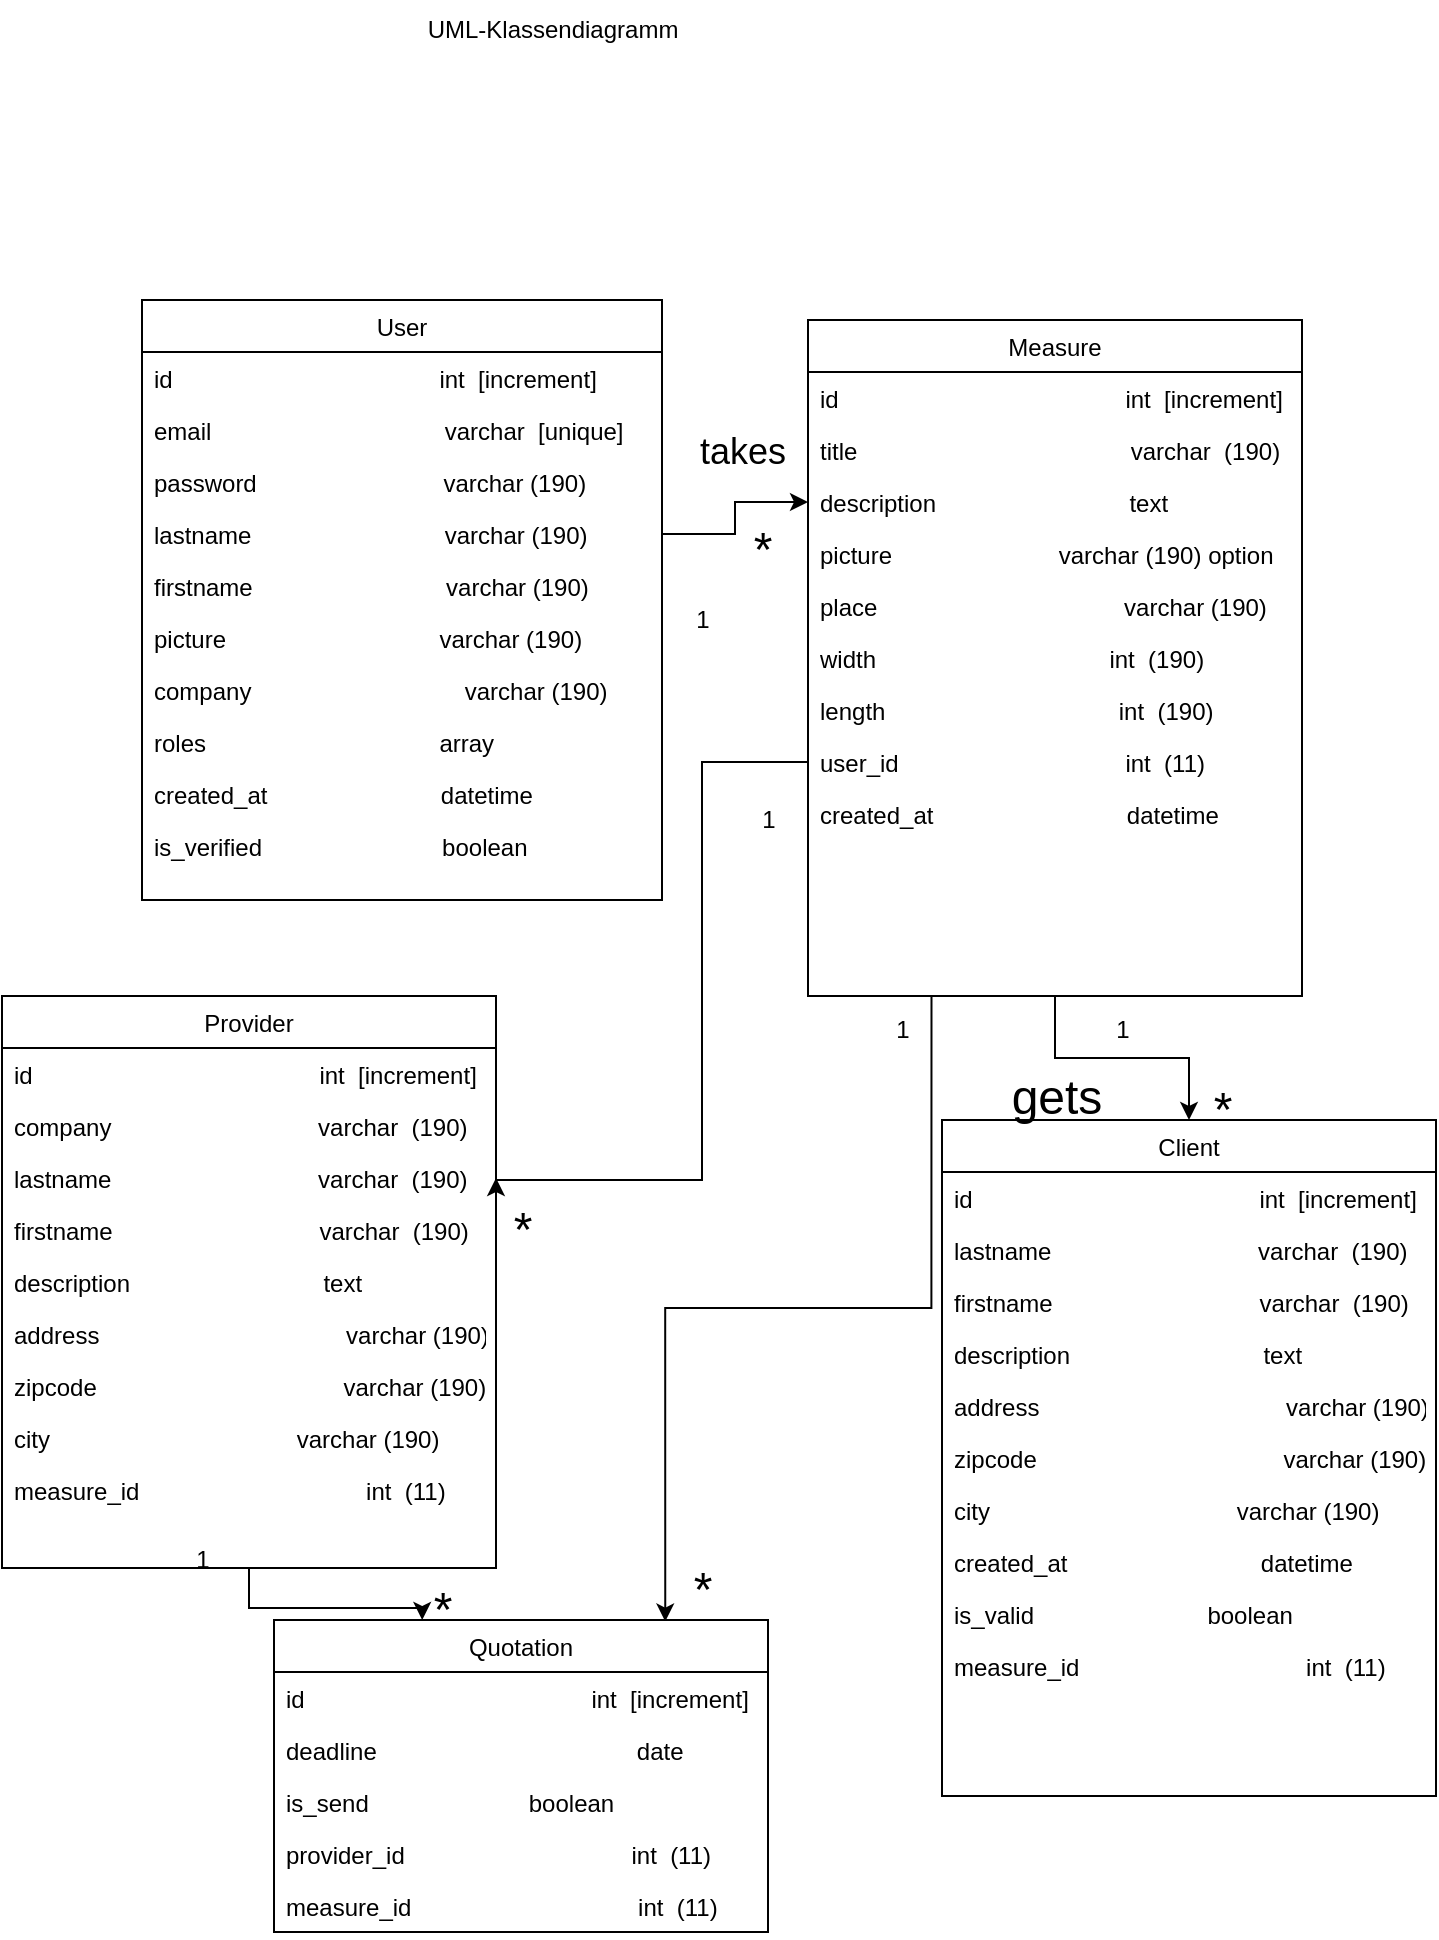 <mxfile version="20.6.0" type="github">
  <diagram id="4xAlueajEXwUmsY7dy-2" name="Page-1">
    <mxGraphModel dx="1304" dy="598" grid="1" gridSize="10" guides="1" tooltips="1" connect="1" arrows="1" fold="1" page="1" pageScale="1" pageWidth="827" pageHeight="1169" math="0" shadow="0">
      <root>
        <mxCell id="0" />
        <mxCell id="1" parent="0" />
        <mxCell id="TXKYhUwDw8YYV6_7jRAu-2" value="User" style="swimlane;fontStyle=0;align=center;verticalAlign=top;childLayout=stackLayout;horizontal=1;startSize=26;horizontalStack=0;resizeParent=1;resizeLast=0;collapsible=1;marginBottom=0;rounded=0;shadow=0;strokeWidth=1;" parent="1" vertex="1">
          <mxGeometry x="100" y="210" width="260" height="300" as="geometry">
            <mxRectangle x="340" y="380" width="170" height="26" as="alternateBounds" />
          </mxGeometry>
        </mxCell>
        <mxCell id="TXKYhUwDw8YYV6_7jRAu-3" value="id                                        int  [increment]" style="text;align=left;verticalAlign=top;spacingLeft=4;spacingRight=4;overflow=hidden;rotatable=0;points=[[0,0.5],[1,0.5]];portConstraint=eastwest;" parent="TXKYhUwDw8YYV6_7jRAu-2" vertex="1">
          <mxGeometry y="26" width="260" height="26" as="geometry" />
        </mxCell>
        <mxCell id="TXKYhUwDw8YYV6_7jRAu-4" value="email                                   varchar  [unique]" style="text;align=left;verticalAlign=top;spacingLeft=4;spacingRight=4;overflow=hidden;rotatable=0;points=[[0,0.5],[1,0.5]];portConstraint=eastwest;" parent="TXKYhUwDw8YYV6_7jRAu-2" vertex="1">
          <mxGeometry y="52" width="260" height="26" as="geometry" />
        </mxCell>
        <mxCell id="TXKYhUwDw8YYV6_7jRAu-6" value="password                            varchar (190)" style="text;align=left;verticalAlign=top;spacingLeft=4;spacingRight=4;overflow=hidden;rotatable=0;points=[[0,0.5],[1,0.5]];portConstraint=eastwest;" parent="TXKYhUwDw8YYV6_7jRAu-2" vertex="1">
          <mxGeometry y="78" width="260" height="26" as="geometry" />
        </mxCell>
        <mxCell id="TXKYhUwDw8YYV6_7jRAu-8" value="lastname                             varchar (190)" style="text;align=left;verticalAlign=top;spacingLeft=4;spacingRight=4;overflow=hidden;rotatable=0;points=[[0,0.5],[1,0.5]];portConstraint=eastwest;" parent="TXKYhUwDw8YYV6_7jRAu-2" vertex="1">
          <mxGeometry y="104" width="260" height="26" as="geometry" />
        </mxCell>
        <mxCell id="TXKYhUwDw8YYV6_7jRAu-9" value="firstname                             varchar (190)" style="text;align=left;verticalAlign=top;spacingLeft=4;spacingRight=4;overflow=hidden;rotatable=0;points=[[0,0.5],[1,0.5]];portConstraint=eastwest;" parent="TXKYhUwDw8YYV6_7jRAu-2" vertex="1">
          <mxGeometry y="130" width="260" height="26" as="geometry" />
        </mxCell>
        <mxCell id="TXKYhUwDw8YYV6_7jRAu-12" value="picture                                varchar (190)" style="text;align=left;verticalAlign=top;spacingLeft=4;spacingRight=4;overflow=hidden;rotatable=0;points=[[0,0.5],[1,0.5]];portConstraint=eastwest;" parent="TXKYhUwDw8YYV6_7jRAu-2" vertex="1">
          <mxGeometry y="156" width="260" height="26" as="geometry" />
        </mxCell>
        <mxCell id="gK2Wt8GPHsUkRSWT9kH9-1" value="company                                varchar (190)" style="text;align=left;verticalAlign=top;spacingLeft=4;spacingRight=4;overflow=hidden;rotatable=0;points=[[0,0.5],[1,0.5]];portConstraint=eastwest;" parent="TXKYhUwDw8YYV6_7jRAu-2" vertex="1">
          <mxGeometry y="182" width="260" height="26" as="geometry" />
        </mxCell>
        <mxCell id="TXKYhUwDw8YYV6_7jRAu-14" value="roles                                   array" style="text;align=left;verticalAlign=top;spacingLeft=4;spacingRight=4;overflow=hidden;rotatable=0;points=[[0,0.5],[1,0.5]];portConstraint=eastwest;" parent="TXKYhUwDw8YYV6_7jRAu-2" vertex="1">
          <mxGeometry y="208" width="260" height="26" as="geometry" />
        </mxCell>
        <mxCell id="TXKYhUwDw8YYV6_7jRAu-15" value="created_at                          datetime" style="text;align=left;verticalAlign=top;spacingLeft=4;spacingRight=4;overflow=hidden;rotatable=0;points=[[0,0.5],[1,0.5]];portConstraint=eastwest;" parent="TXKYhUwDw8YYV6_7jRAu-2" vertex="1">
          <mxGeometry y="234" width="260" height="26" as="geometry" />
        </mxCell>
        <mxCell id="TXKYhUwDw8YYV6_7jRAu-5" value="is_verified                           boolean" style="text;align=left;verticalAlign=top;spacingLeft=4;spacingRight=4;overflow=hidden;rotatable=0;points=[[0,0.5],[1,0.5]];portConstraint=eastwest;" parent="TXKYhUwDw8YYV6_7jRAu-2" vertex="1">
          <mxGeometry y="260" width="260" height="26" as="geometry" />
        </mxCell>
        <mxCell id="xsR9LF5EaoO4B-fMzXft-16" style="edgeStyle=orthogonalEdgeStyle;rounded=0;orthogonalLoop=1;jettySize=auto;html=1;exitX=0.5;exitY=1;exitDx=0;exitDy=0;entryX=0.5;entryY=0;entryDx=0;entryDy=0;" edge="1" parent="1" source="TXKYhUwDw8YYV6_7jRAu-17" target="xsR9LF5EaoO4B-fMzXft-1">
          <mxGeometry relative="1" as="geometry" />
        </mxCell>
        <mxCell id="xsR9LF5EaoO4B-fMzXft-45" style="edgeStyle=orthogonalEdgeStyle;rounded=0;orthogonalLoop=1;jettySize=auto;html=1;exitX=0.25;exitY=1;exitDx=0;exitDy=0;entryX=0.792;entryY=0.005;entryDx=0;entryDy=0;entryPerimeter=0;fontSize=24;" edge="1" parent="1" source="TXKYhUwDw8YYV6_7jRAu-17" target="xsR9LF5EaoO4B-fMzXft-34">
          <mxGeometry relative="1" as="geometry" />
        </mxCell>
        <mxCell id="TXKYhUwDw8YYV6_7jRAu-17" value="Measure" style="swimlane;fontStyle=0;align=center;verticalAlign=top;childLayout=stackLayout;horizontal=1;startSize=26;horizontalStack=0;resizeParent=1;resizeLast=0;collapsible=1;marginBottom=0;rounded=0;shadow=0;strokeWidth=1;" parent="1" vertex="1">
          <mxGeometry x="433" y="220" width="247" height="338" as="geometry">
            <mxRectangle x="340" y="380" width="170" height="26" as="alternateBounds" />
          </mxGeometry>
        </mxCell>
        <mxCell id="TXKYhUwDw8YYV6_7jRAu-18" value="id                                           int  [increment]" style="text;align=left;verticalAlign=top;spacingLeft=4;spacingRight=4;overflow=hidden;rotatable=0;points=[[0,0.5],[1,0.5]];portConstraint=eastwest;" parent="TXKYhUwDw8YYV6_7jRAu-17" vertex="1">
          <mxGeometry y="26" width="247" height="26" as="geometry" />
        </mxCell>
        <mxCell id="TXKYhUwDw8YYV6_7jRAu-19" value="title                                         varchar  (190)" style="text;align=left;verticalAlign=top;spacingLeft=4;spacingRight=4;overflow=hidden;rotatable=0;points=[[0,0.5],[1,0.5]];portConstraint=eastwest;" parent="TXKYhUwDw8YYV6_7jRAu-17" vertex="1">
          <mxGeometry y="52" width="247" height="26" as="geometry" />
        </mxCell>
        <mxCell id="TXKYhUwDw8YYV6_7jRAu-23" value="description                             text" style="text;align=left;verticalAlign=top;spacingLeft=4;spacingRight=4;overflow=hidden;rotatable=0;points=[[0,0.5],[1,0.5]];portConstraint=eastwest;" parent="TXKYhUwDw8YYV6_7jRAu-17" vertex="1">
          <mxGeometry y="78" width="247" height="26" as="geometry" />
        </mxCell>
        <mxCell id="UQTgLJP4Eo43jwTNKz9q-1" value="picture                         varchar (190) option" style="text;align=left;verticalAlign=top;spacingLeft=4;spacingRight=4;overflow=hidden;rotatable=0;points=[[0,0.5],[1,0.5]];portConstraint=eastwest;" parent="TXKYhUwDw8YYV6_7jRAu-17" vertex="1">
          <mxGeometry y="104" width="247" height="26" as="geometry" />
        </mxCell>
        <mxCell id="gK2Wt8GPHsUkRSWT9kH9-2" value="place                                     varchar (190)" style="text;align=left;verticalAlign=top;spacingLeft=4;spacingRight=4;overflow=hidden;rotatable=0;points=[[0,0.5],[1,0.5]];portConstraint=eastwest;" parent="TXKYhUwDw8YYV6_7jRAu-17" vertex="1">
          <mxGeometry y="130" width="247" height="26" as="geometry" />
        </mxCell>
        <mxCell id="gK2Wt8GPHsUkRSWT9kH9-3" value="width                                   int  (190)" style="text;align=left;verticalAlign=top;spacingLeft=4;spacingRight=4;overflow=hidden;rotatable=0;points=[[0,0.5],[1,0.5]];portConstraint=eastwest;" parent="TXKYhUwDw8YYV6_7jRAu-17" vertex="1">
          <mxGeometry y="156" width="247" height="26" as="geometry" />
        </mxCell>
        <mxCell id="gK2Wt8GPHsUkRSWT9kH9-4" value="length                                   int  (190)" style="text;align=left;verticalAlign=top;spacingLeft=4;spacingRight=4;overflow=hidden;rotatable=0;points=[[0,0.5],[1,0.5]];portConstraint=eastwest;" parent="TXKYhUwDw8YYV6_7jRAu-17" vertex="1">
          <mxGeometry y="182" width="247" height="26" as="geometry" />
        </mxCell>
        <mxCell id="TXKYhUwDw8YYV6_7jRAu-87" value="user_id                                  int  (11)" style="text;align=left;verticalAlign=top;spacingLeft=4;spacingRight=4;overflow=hidden;rotatable=0;points=[[0,0.5],[1,0.5]];portConstraint=eastwest;" parent="TXKYhUwDw8YYV6_7jRAu-17" vertex="1">
          <mxGeometry y="208" width="247" height="26" as="geometry" />
        </mxCell>
        <mxCell id="TXKYhUwDw8YYV6_7jRAu-30" value="created_at                             datetime" style="text;align=left;verticalAlign=top;spacingLeft=4;spacingRight=4;overflow=hidden;rotatable=0;points=[[0,0.5],[1,0.5]];portConstraint=eastwest;" parent="TXKYhUwDw8YYV6_7jRAu-17" vertex="1">
          <mxGeometry y="234" width="247" height="26" as="geometry" />
        </mxCell>
        <mxCell id="TXKYhUwDw8YYV6_7jRAu-86" style="edgeStyle=orthogonalEdgeStyle;rounded=0;orthogonalLoop=1;jettySize=auto;html=1;exitX=1;exitY=0.5;exitDx=0;exitDy=0;entryX=0;entryY=0.5;entryDx=0;entryDy=0;" parent="1" source="TXKYhUwDw8YYV6_7jRAu-8" target="TXKYhUwDw8YYV6_7jRAu-23" edge="1">
          <mxGeometry relative="1" as="geometry" />
        </mxCell>
        <mxCell id="TXKYhUwDw8YYV6_7jRAu-126" value="*" style="text;html=1;resizable=0;autosize=1;align=center;verticalAlign=middle;points=[];fillColor=none;strokeColor=none;rounded=0;fontSize=24;" parent="1" vertex="1">
          <mxGeometry x="400" y="320" width="20" height="30" as="geometry" />
        </mxCell>
        <mxCell id="TXKYhUwDw8YYV6_7jRAu-129" value="1" style="text;html=1;resizable=0;autosize=1;align=center;verticalAlign=middle;points=[];fillColor=none;strokeColor=none;rounded=0;" parent="1" vertex="1">
          <mxGeometry x="370" y="360" width="20" height="20" as="geometry" />
        </mxCell>
        <mxCell id="ZN3L-UREjOonGRV1Z96q-5" value="UML-Klassendiagramm" style="text;html=1;resizable=0;autosize=1;align=center;verticalAlign=middle;points=[];fillColor=none;strokeColor=none;rounded=0;" parent="1" vertex="1">
          <mxGeometry x="230" y="60" width="150" height="30" as="geometry" />
        </mxCell>
        <mxCell id="op2uTL37coQy05ZnkNSu-1" value="&lt;font style=&quot;font-size: 18px;&quot;&gt;takes&lt;/font&gt;" style="text;html=1;resizable=0;autosize=1;align=center;verticalAlign=middle;points=[];fillColor=none;strokeColor=none;rounded=0;fontSize=48;" parent="1" vertex="1">
          <mxGeometry x="365" y="240" width="70" height="70" as="geometry" />
        </mxCell>
        <mxCell id="xsR9LF5EaoO4B-fMzXft-1" value="Client" style="swimlane;fontStyle=0;align=center;verticalAlign=top;childLayout=stackLayout;horizontal=1;startSize=26;horizontalStack=0;resizeParent=1;resizeLast=0;collapsible=1;marginBottom=0;rounded=0;shadow=0;strokeWidth=1;" vertex="1" parent="1">
          <mxGeometry x="500" y="620" width="247" height="338" as="geometry">
            <mxRectangle x="340" y="380" width="170" height="26" as="alternateBounds" />
          </mxGeometry>
        </mxCell>
        <mxCell id="xsR9LF5EaoO4B-fMzXft-2" value="id                                           int  [increment]" style="text;align=left;verticalAlign=top;spacingLeft=4;spacingRight=4;overflow=hidden;rotatable=0;points=[[0,0.5],[1,0.5]];portConstraint=eastwest;" vertex="1" parent="xsR9LF5EaoO4B-fMzXft-1">
          <mxGeometry y="26" width="247" height="26" as="geometry" />
        </mxCell>
        <mxCell id="xsR9LF5EaoO4B-fMzXft-3" value="lastname                               varchar  (190)" style="text;align=left;verticalAlign=top;spacingLeft=4;spacingRight=4;overflow=hidden;rotatable=0;points=[[0,0.5],[1,0.5]];portConstraint=eastwest;" vertex="1" parent="xsR9LF5EaoO4B-fMzXft-1">
          <mxGeometry y="52" width="247" height="26" as="geometry" />
        </mxCell>
        <mxCell id="xsR9LF5EaoO4B-fMzXft-11" value="firstname                               varchar  (190)" style="text;align=left;verticalAlign=top;spacingLeft=4;spacingRight=4;overflow=hidden;rotatable=0;points=[[0,0.5],[1,0.5]];portConstraint=eastwest;" vertex="1" parent="xsR9LF5EaoO4B-fMzXft-1">
          <mxGeometry y="78" width="247" height="26" as="geometry" />
        </mxCell>
        <mxCell id="xsR9LF5EaoO4B-fMzXft-4" value="description                             text" style="text;align=left;verticalAlign=top;spacingLeft=4;spacingRight=4;overflow=hidden;rotatable=0;points=[[0,0.5],[1,0.5]];portConstraint=eastwest;" vertex="1" parent="xsR9LF5EaoO4B-fMzXft-1">
          <mxGeometry y="104" width="247" height="26" as="geometry" />
        </mxCell>
        <mxCell id="xsR9LF5EaoO4B-fMzXft-6" value="address                                     varchar (190)" style="text;align=left;verticalAlign=top;spacingLeft=4;spacingRight=4;overflow=hidden;rotatable=0;points=[[0,0.5],[1,0.5]];portConstraint=eastwest;" vertex="1" parent="xsR9LF5EaoO4B-fMzXft-1">
          <mxGeometry y="130" width="247" height="26" as="geometry" />
        </mxCell>
        <mxCell id="xsR9LF5EaoO4B-fMzXft-12" value="zipcode                                     varchar (190)" style="text;align=left;verticalAlign=top;spacingLeft=4;spacingRight=4;overflow=hidden;rotatable=0;points=[[0,0.5],[1,0.5]];portConstraint=eastwest;" vertex="1" parent="xsR9LF5EaoO4B-fMzXft-1">
          <mxGeometry y="156" width="247" height="26" as="geometry" />
        </mxCell>
        <mxCell id="xsR9LF5EaoO4B-fMzXft-13" value="city                                     varchar (190)" style="text;align=left;verticalAlign=top;spacingLeft=4;spacingRight=4;overflow=hidden;rotatable=0;points=[[0,0.5],[1,0.5]];portConstraint=eastwest;" vertex="1" parent="xsR9LF5EaoO4B-fMzXft-1">
          <mxGeometry y="182" width="247" height="26" as="geometry" />
        </mxCell>
        <mxCell id="xsR9LF5EaoO4B-fMzXft-10" value="created_at                             datetime" style="text;align=left;verticalAlign=top;spacingLeft=4;spacingRight=4;overflow=hidden;rotatable=0;points=[[0,0.5],[1,0.5]];portConstraint=eastwest;" vertex="1" parent="xsR9LF5EaoO4B-fMzXft-1">
          <mxGeometry y="208" width="247" height="26" as="geometry" />
        </mxCell>
        <mxCell id="xsR9LF5EaoO4B-fMzXft-14" value="is_valid                          boolean" style="text;align=left;verticalAlign=top;spacingLeft=4;spacingRight=4;overflow=hidden;rotatable=0;points=[[0,0.5],[1,0.5]];portConstraint=eastwest;" vertex="1" parent="xsR9LF5EaoO4B-fMzXft-1">
          <mxGeometry y="234" width="247" height="26" as="geometry" />
        </mxCell>
        <mxCell id="xsR9LF5EaoO4B-fMzXft-15" value="measure_id                                  int  (11)" style="text;align=left;verticalAlign=top;spacingLeft=4;spacingRight=4;overflow=hidden;rotatable=0;points=[[0,0.5],[1,0.5]];portConstraint=eastwest;" vertex="1" parent="xsR9LF5EaoO4B-fMzXft-1">
          <mxGeometry y="260" width="247" height="26" as="geometry" />
        </mxCell>
        <mxCell id="xsR9LF5EaoO4B-fMzXft-17" value="1" style="text;html=1;resizable=0;autosize=1;align=center;verticalAlign=middle;points=[];fillColor=none;strokeColor=none;rounded=0;" vertex="1" parent="1">
          <mxGeometry x="580" y="565" width="20" height="20" as="geometry" />
        </mxCell>
        <mxCell id="xsR9LF5EaoO4B-fMzXft-18" value="*" style="text;html=1;resizable=0;autosize=1;align=center;verticalAlign=middle;points=[];fillColor=none;strokeColor=none;rounded=0;fontSize=24;" vertex="1" parent="1">
          <mxGeometry x="630" y="600" width="20" height="30" as="geometry" />
        </mxCell>
        <mxCell id="xsR9LF5EaoO4B-fMzXft-19" value="&lt;font style=&quot;font-size: 24px;&quot;&gt;gets&lt;/font&gt;" style="text;html=1;resizable=0;autosize=1;align=center;verticalAlign=middle;points=[];fillColor=none;strokeColor=none;rounded=0;fontSize=48;" vertex="1" parent="1">
          <mxGeometry x="521.5" y="565" width="70" height="70" as="geometry" />
        </mxCell>
        <mxCell id="xsR9LF5EaoO4B-fMzXft-44" style="edgeStyle=orthogonalEdgeStyle;rounded=0;orthogonalLoop=1;jettySize=auto;html=1;exitX=0.5;exitY=1;exitDx=0;exitDy=0;entryX=0.3;entryY=0;entryDx=0;entryDy=0;entryPerimeter=0;fontSize=24;" edge="1" parent="1" source="xsR9LF5EaoO4B-fMzXft-20" target="xsR9LF5EaoO4B-fMzXft-34">
          <mxGeometry relative="1" as="geometry" />
        </mxCell>
        <mxCell id="xsR9LF5EaoO4B-fMzXft-20" value="Provider" style="swimlane;fontStyle=0;align=center;verticalAlign=top;childLayout=stackLayout;horizontal=1;startSize=26;horizontalStack=0;resizeParent=1;resizeLast=0;collapsible=1;marginBottom=0;rounded=0;shadow=0;strokeWidth=1;" vertex="1" parent="1">
          <mxGeometry x="30" y="558" width="247" height="286" as="geometry">
            <mxRectangle x="340" y="380" width="170" height="26" as="alternateBounds" />
          </mxGeometry>
        </mxCell>
        <mxCell id="xsR9LF5EaoO4B-fMzXft-21" value="id                                           int  [increment]" style="text;align=left;verticalAlign=top;spacingLeft=4;spacingRight=4;overflow=hidden;rotatable=0;points=[[0,0.5],[1,0.5]];portConstraint=eastwest;" vertex="1" parent="xsR9LF5EaoO4B-fMzXft-20">
          <mxGeometry y="26" width="247" height="26" as="geometry" />
        </mxCell>
        <mxCell id="xsR9LF5EaoO4B-fMzXft-31" value="company                               varchar  (190)" style="text;align=left;verticalAlign=top;spacingLeft=4;spacingRight=4;overflow=hidden;rotatable=0;points=[[0,0.5],[1,0.5]];portConstraint=eastwest;" vertex="1" parent="xsR9LF5EaoO4B-fMzXft-20">
          <mxGeometry y="52" width="247" height="26" as="geometry" />
        </mxCell>
        <mxCell id="xsR9LF5EaoO4B-fMzXft-22" value="lastname                               varchar  (190)" style="text;align=left;verticalAlign=top;spacingLeft=4;spacingRight=4;overflow=hidden;rotatable=0;points=[[0,0.5],[1,0.5]];portConstraint=eastwest;" vertex="1" parent="xsR9LF5EaoO4B-fMzXft-20">
          <mxGeometry y="78" width="247" height="26" as="geometry" />
        </mxCell>
        <mxCell id="xsR9LF5EaoO4B-fMzXft-23" value="firstname                               varchar  (190)" style="text;align=left;verticalAlign=top;spacingLeft=4;spacingRight=4;overflow=hidden;rotatable=0;points=[[0,0.5],[1,0.5]];portConstraint=eastwest;" vertex="1" parent="xsR9LF5EaoO4B-fMzXft-20">
          <mxGeometry y="104" width="247" height="26" as="geometry" />
        </mxCell>
        <mxCell id="xsR9LF5EaoO4B-fMzXft-24" value="description                             text" style="text;align=left;verticalAlign=top;spacingLeft=4;spacingRight=4;overflow=hidden;rotatable=0;points=[[0,0.5],[1,0.5]];portConstraint=eastwest;" vertex="1" parent="xsR9LF5EaoO4B-fMzXft-20">
          <mxGeometry y="130" width="247" height="26" as="geometry" />
        </mxCell>
        <mxCell id="xsR9LF5EaoO4B-fMzXft-25" value="address                                     varchar (190)" style="text;align=left;verticalAlign=top;spacingLeft=4;spacingRight=4;overflow=hidden;rotatable=0;points=[[0,0.5],[1,0.5]];portConstraint=eastwest;" vertex="1" parent="xsR9LF5EaoO4B-fMzXft-20">
          <mxGeometry y="156" width="247" height="26" as="geometry" />
        </mxCell>
        <mxCell id="xsR9LF5EaoO4B-fMzXft-26" value="zipcode                                     varchar (190)" style="text;align=left;verticalAlign=top;spacingLeft=4;spacingRight=4;overflow=hidden;rotatable=0;points=[[0,0.5],[1,0.5]];portConstraint=eastwest;" vertex="1" parent="xsR9LF5EaoO4B-fMzXft-20">
          <mxGeometry y="182" width="247" height="26" as="geometry" />
        </mxCell>
        <mxCell id="xsR9LF5EaoO4B-fMzXft-27" value="city                                     varchar (190)" style="text;align=left;verticalAlign=top;spacingLeft=4;spacingRight=4;overflow=hidden;rotatable=0;points=[[0,0.5],[1,0.5]];portConstraint=eastwest;" vertex="1" parent="xsR9LF5EaoO4B-fMzXft-20">
          <mxGeometry y="208" width="247" height="26" as="geometry" />
        </mxCell>
        <mxCell id="xsR9LF5EaoO4B-fMzXft-30" value="measure_id                                  int  (11)" style="text;align=left;verticalAlign=top;spacingLeft=4;spacingRight=4;overflow=hidden;rotatable=0;points=[[0,0.5],[1,0.5]];portConstraint=eastwest;" vertex="1" parent="xsR9LF5EaoO4B-fMzXft-20">
          <mxGeometry y="234" width="247" height="26" as="geometry" />
        </mxCell>
        <mxCell id="xsR9LF5EaoO4B-fMzXft-32" style="edgeStyle=orthogonalEdgeStyle;rounded=0;orthogonalLoop=1;jettySize=auto;html=1;exitX=0;exitY=0.5;exitDx=0;exitDy=0;entryX=1;entryY=0.5;entryDx=0;entryDy=0;fontSize=24;" edge="1" parent="1" source="TXKYhUwDw8YYV6_7jRAu-87" target="xsR9LF5EaoO4B-fMzXft-22">
          <mxGeometry relative="1" as="geometry">
            <Array as="points">
              <mxPoint x="380" y="441" />
              <mxPoint x="380" y="650" />
              <mxPoint x="277" y="650" />
            </Array>
          </mxGeometry>
        </mxCell>
        <mxCell id="xsR9LF5EaoO4B-fMzXft-34" value="Quotation" style="swimlane;fontStyle=0;align=center;verticalAlign=top;childLayout=stackLayout;horizontal=1;startSize=26;horizontalStack=0;resizeParent=1;resizeLast=0;collapsible=1;marginBottom=0;rounded=0;shadow=0;strokeWidth=1;" vertex="1" parent="1">
          <mxGeometry x="166" y="870" width="247" height="156" as="geometry">
            <mxRectangle x="340" y="380" width="170" height="26" as="alternateBounds" />
          </mxGeometry>
        </mxCell>
        <mxCell id="xsR9LF5EaoO4B-fMzXft-35" value="id                                           int  [increment]" style="text;align=left;verticalAlign=top;spacingLeft=4;spacingRight=4;overflow=hidden;rotatable=0;points=[[0,0.5],[1,0.5]];portConstraint=eastwest;" vertex="1" parent="xsR9LF5EaoO4B-fMzXft-34">
          <mxGeometry y="26" width="247" height="26" as="geometry" />
        </mxCell>
        <mxCell id="xsR9LF5EaoO4B-fMzXft-55" value="deadline                                                                date" style="text;align=left;verticalAlign=top;spacingLeft=4;spacingRight=4;overflow=hidden;rotatable=0;points=[[0,0.5],[1,0.5]];portConstraint=eastwest;" vertex="1" parent="xsR9LF5EaoO4B-fMzXft-34">
          <mxGeometry y="52" width="247" height="26" as="geometry" />
        </mxCell>
        <mxCell id="xsR9LF5EaoO4B-fMzXft-46" value="is_send                        boolean" style="text;align=left;verticalAlign=top;spacingLeft=4;spacingRight=4;overflow=hidden;rotatable=0;points=[[0,0.5],[1,0.5]];portConstraint=eastwest;" vertex="1" parent="xsR9LF5EaoO4B-fMzXft-34">
          <mxGeometry y="78" width="247" height="26" as="geometry" />
        </mxCell>
        <mxCell id="xsR9LF5EaoO4B-fMzXft-51" value="provider_id                                  int  (11)" style="text;align=left;verticalAlign=top;spacingLeft=4;spacingRight=4;overflow=hidden;rotatable=0;points=[[0,0.5],[1,0.5]];portConstraint=eastwest;" vertex="1" parent="xsR9LF5EaoO4B-fMzXft-34">
          <mxGeometry y="104" width="247" height="26" as="geometry" />
        </mxCell>
        <mxCell id="xsR9LF5EaoO4B-fMzXft-52" value="measure_id                                  int  (11)" style="text;align=left;verticalAlign=top;spacingLeft=4;spacingRight=4;overflow=hidden;rotatable=0;points=[[0,0.5],[1,0.5]];portConstraint=eastwest;" vertex="1" parent="xsR9LF5EaoO4B-fMzXft-34">
          <mxGeometry y="130" width="247" height="26" as="geometry" />
        </mxCell>
        <mxCell id="xsR9LF5EaoO4B-fMzXft-47" value="*" style="text;html=1;resizable=0;autosize=1;align=center;verticalAlign=middle;points=[];fillColor=none;strokeColor=none;rounded=0;fontSize=24;" vertex="1" parent="1">
          <mxGeometry x="370" y="840" width="20" height="30" as="geometry" />
        </mxCell>
        <mxCell id="xsR9LF5EaoO4B-fMzXft-48" value="1" style="text;html=1;resizable=0;autosize=1;align=center;verticalAlign=middle;points=[];fillColor=none;strokeColor=none;rounded=0;" vertex="1" parent="1">
          <mxGeometry x="470" y="565" width="20" height="20" as="geometry" />
        </mxCell>
        <mxCell id="xsR9LF5EaoO4B-fMzXft-49" value="*" style="text;html=1;resizable=0;autosize=1;align=center;verticalAlign=middle;points=[];fillColor=none;strokeColor=none;rounded=0;fontSize=24;" vertex="1" parent="1">
          <mxGeometry x="240" y="850" width="20" height="30" as="geometry" />
        </mxCell>
        <mxCell id="xsR9LF5EaoO4B-fMzXft-50" value="1" style="text;html=1;resizable=0;autosize=1;align=center;verticalAlign=middle;points=[];fillColor=none;strokeColor=none;rounded=0;" vertex="1" parent="1">
          <mxGeometry x="120" y="830" width="20" height="20" as="geometry" />
        </mxCell>
        <mxCell id="xsR9LF5EaoO4B-fMzXft-53" value="*" style="text;html=1;resizable=0;autosize=1;align=center;verticalAlign=middle;points=[];fillColor=none;strokeColor=none;rounded=0;fontSize=24;" vertex="1" parent="1">
          <mxGeometry x="280" y="660" width="20" height="30" as="geometry" />
        </mxCell>
        <mxCell id="xsR9LF5EaoO4B-fMzXft-54" value="1" style="text;html=1;resizable=0;autosize=1;align=center;verticalAlign=middle;points=[];fillColor=none;strokeColor=none;rounded=0;" vertex="1" parent="1">
          <mxGeometry x="403" y="460" width="20" height="20" as="geometry" />
        </mxCell>
      </root>
    </mxGraphModel>
  </diagram>
</mxfile>
